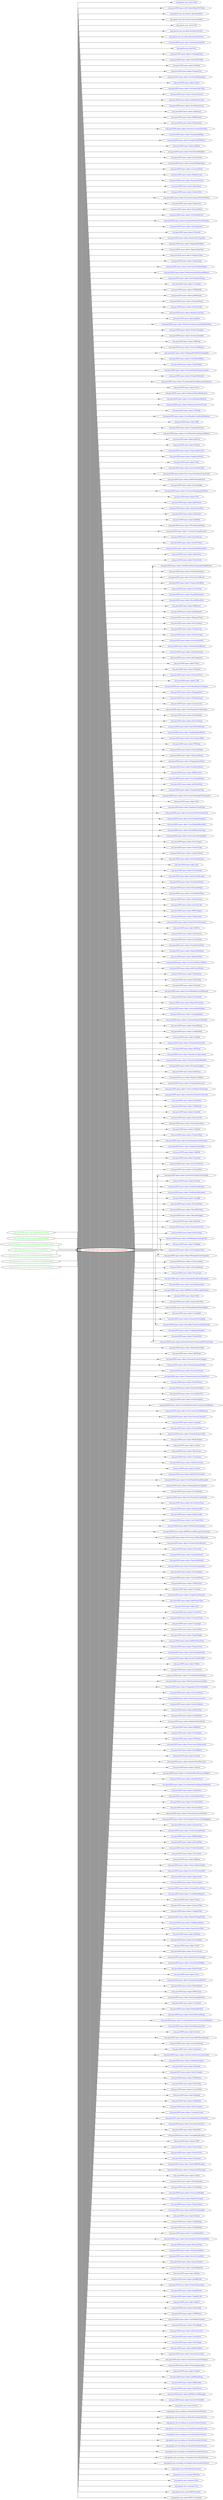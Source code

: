 digraph dependencyGraph {
 concentrate=true;
 ranksep="2.0";
 rankdir="LR"; 
 splines="ortho";
"com.pace2020.epace.sdk.UpdateObjectHttpBindingStub" [fontcolor="red"];
"org.apache.axis.client.Stub" [ fontcolor="blue" ];
"com.pace2020.epace.sdk.UpdateObjectHttpBindingStub"->"org.apache.axis.client.Stub";
"com.pace2020.epace.sdk.UpdateObjectPortType" [ fontcolor="blue" ];
"com.pace2020.epace.sdk.UpdateObjectHttpBindingStub"->"com.pace2020.epace.sdk.UpdateObjectPortType";
"org.apache.axis.description.OperationDesc" [ fontcolor="blue" ];
"com.pace2020.epace.sdk.UpdateObjectHttpBindingStub"->"org.apache.axis.description.OperationDesc";
"org.apache.axis.description.ParameterDesc" [ fontcolor="blue" ];
"com.pace2020.epace.sdk.UpdateObjectHttpBindingStub"->"org.apache.axis.description.ParameterDesc";
"org.apache.axis.client.Call" [ fontcolor="blue" ];
"com.pace2020.epace.sdk.UpdateObjectHttpBindingStub"->"org.apache.axis.client.Call";
"org.apache.axis.encoding.SerializerFactory" [ fontcolor="blue" ];
"com.pace2020.epace.sdk.UpdateObjectHttpBindingStub"->"org.apache.axis.encoding.SerializerFactory";
"org.apache.axis.encoding.DeserializerFactory" [ fontcolor="blue" ];
"com.pace2020.epace.sdk.UpdateObjectHttpBindingStub"->"org.apache.axis.encoding.DeserializerFactory";
"com.pace2020.epace.object.QuoteItemTypeUdf" [ fontcolor="blue" ];
"com.pace2020.epace.sdk.UpdateObjectHttpBindingStub"->"com.pace2020.epace.object.QuoteItemTypeUdf";
"org.apache.axis.AxisFault" [ fontcolor="blue" ];
"com.pace2020.epace.sdk.UpdateObjectHttpBindingStub"->"org.apache.axis.AxisFault";
"com.pace2020.epace.object.CampaignType" [ fontcolor="blue" ];
"com.pace2020.epace.sdk.UpdateObjectHttpBindingStub"->"com.pace2020.epace.object.CampaignType";
"com.pace2020.epace.object.PayrollTaxTable" [ fontcolor="blue" ];
"com.pace2020.epace.sdk.UpdateObjectHttpBindingStub"->"com.pace2020.epace.object.PayrollTaxTable";
"com.pace2020.epace.object.Product" [ fontcolor="blue" ];
"com.pace2020.epace.sdk.UpdateObjectHttpBindingStub"->"com.pace2020.epace.object.Product";
"com.pace2020.epace.object.PaymentTrn" [ fontcolor="blue" ];
"com.pace2020.epace.sdk.UpdateObjectHttpBindingStub"->"com.pace2020.epace.object.PaymentTrn";
"com.pace2020.epace.object.InventoryBinQuantity" [ fontcolor="blue" ];
"com.pace2020.epace.sdk.UpdateObjectHttpBindingStub"->"com.pace2020.epace.object.InventoryBinQuantity";
"com.pace2020.epace.object.Quote" [ fontcolor="blue" ];
"com.pace2020.epace.sdk.UpdateObjectHttpBindingStub"->"com.pace2020.epace.object.Quote";
"com.pace2020.epace.object.PurchaseOrderType" [ fontcolor="blue" ];
"com.pace2020.epace.sdk.UpdateObjectHttpBindingStub"->"com.pace2020.epace.object.PurchaseOrderType";
"com.pace2020.epace.object.InvoiceTrnLine" [ fontcolor="blue" ];
"com.pace2020.epace.sdk.UpdateObjectHttpBindingStub"->"com.pace2020.epace.object.InvoiceTrnLine";
"com.pace2020.epace.object.SubProductGroup" [ fontcolor="blue" ];
"com.pace2020.epace.sdk.UpdateObjectHttpBindingStub"->"com.pace2020.epace.object.SubProductGroup";
"com.pace2020.epace.object.QuoteExpression" [ fontcolor="blue" ];
"com.pace2020.epace.sdk.UpdateObjectHttpBindingStub"->"com.pace2020.epace.object.QuoteExpression";
"com.pace2020.epace.object.OptionList" [ fontcolor="blue" ];
"com.pace2020.epace.sdk.UpdateObjectHttpBindingStub"->"com.pace2020.epace.object.OptionList";
"com.pace2020.epace.object.BillPayment" [ fontcolor="blue" ];
"com.pace2020.epace.sdk.UpdateObjectHttpBindingStub"->"com.pace2020.epace.object.BillPayment";
"com.pace2020.epace.object.Workstation" [ fontcolor="blue" ];
"com.pace2020.epace.sdk.UpdateObjectHttpBindingStub"->"com.pace2020.epace.object.Workstation";
"com.pace2020.epace.object.InventoryLocationQuantity" [ fontcolor="blue" ];
"com.pace2020.epace.sdk.UpdateObjectHttpBindingStub"->"com.pace2020.epace.object.InventoryLocationQuantity";
"com.pace2020.epace.object.EmployeeHotkey" [ fontcolor="blue" ];
"com.pace2020.epace.sdk.UpdateObjectHttpBindingStub"->"com.pace2020.epace.object.EmployeeHotkey";
"com.pace2020.epace.object.FreightLinkUPSEntry" [ fontcolor="blue" ];
"com.pace2020.epace.sdk.UpdateObjectHttpBindingStub"->"com.pace2020.epace.object.FreightLinkUPSEntry";
"com.pace2020.epace.object.JobPlan" [ fontcolor="blue" ];
"com.pace2020.epace.sdk.UpdateObjectHttpBindingStub"->"com.pace2020.epace.object.JobPlan";
"com.pace2020.epace.object.PressEventWorkflow" [ fontcolor="blue" ];
"com.pace2020.epace.sdk.UpdateObjectHttpBindingStub"->"com.pace2020.epace.object.PressEventWorkflow";
"com.pace2020.epace.object.ActivityType" [ fontcolor="blue" ];
"com.pace2020.epace.sdk.UpdateObjectHttpBindingStub"->"com.pace2020.epace.object.ActivityType";
"com.pace2020.epace.object.StandardPaperType" [ fontcolor="blue" ];
"com.pace2020.epace.sdk.UpdateObjectHttpBindingStub"->"com.pace2020.epace.object.StandardPaperType";
"com.pace2020.epace.object.CustomerNote" [ fontcolor="blue" ];
"com.pace2020.epace.sdk.UpdateObjectHttpBindingStub"->"com.pace2020.epace.object.CustomerNote";
"com.pace2020.epace.object.BankAccount" [ fontcolor="blue" ];
"com.pace2020.epace.sdk.UpdateObjectHttpBindingStub"->"com.pace2020.epace.object.BankAccount";
"com.pace2020.epace.object.PaymentTrnLine" [ fontcolor="blue" ];
"com.pace2020.epace.sdk.UpdateObjectHttpBindingStub"->"com.pace2020.epace.object.PaymentTrnLine";
"com.pace2020.epace.object.JobContact" [ fontcolor="blue" ];
"com.pace2020.epace.sdk.UpdateObjectHttpBindingStub"->"com.pace2020.epace.object.JobContact";
"com.pace2020.epace.object.QuoteLetter" [ fontcolor="blue" ];
"com.pace2020.epace.sdk.UpdateObjectHttpBindingStub"->"com.pace2020.epace.object.QuoteLetter";
"com.pace2020.epace.object.EstimateCompositeProductEntry" [ fontcolor="blue" ];
"com.pace2020.epace.sdk.UpdateObjectHttpBindingStub"->"com.pace2020.epace.object.EstimateCompositeProductEntry";
"com.pace2020.epace.object.PaperCost" [ fontcolor="blue" ];
"com.pace2020.epace.sdk.UpdateObjectHttpBindingStub"->"com.pace2020.epace.object.PaperCost";
"com.pace2020.epace.object.EstimateItem" [ fontcolor="blue" ];
"com.pace2020.epace.sdk.UpdateObjectHttpBindingStub"->"com.pace2020.epace.object.EstimateItem";
"com.pace2020.epace.object.GLScheduleLine" [ fontcolor="blue" ];
"com.pace2020.epace.sdk.UpdateObjectHttpBindingStub"->"com.pace2020.epace.object.GLScheduleLine";
"com.pace2020.epace.object.EstimateProductPriceSummary" [ fontcolor="blue" ];
"com.pace2020.epace.sdk.UpdateObjectHttpBindingStub"->"com.pace2020.epace.object.EstimateProductPriceSummary";
"com.pace2020.epace.object.DunningLetter" [ fontcolor="blue" ];
"com.pace2020.epace.sdk.UpdateObjectHttpBindingStub"->"com.pace2020.epace.object.DunningLetter";
"com.pace2020.epace.object.Estimate" [ fontcolor="blue" ];
"com.pace2020.epace.sdk.UpdateObjectHttpBindingStub"->"com.pace2020.epace.object.Estimate";
"com.pace2020.epace.object.QuoteLetterTypeText" [ fontcolor="blue" ];
"com.pace2020.epace.sdk.UpdateObjectHttpBindingStub"->"com.pace2020.epace.object.QuoteLetterTypeText";
"com.pace2020.epace.object.ShippingWorkflow" [ fontcolor="blue" ];
"com.pace2020.epace.sdk.UpdateObjectHttpBindingStub"->"com.pace2020.epace.object.ShippingWorkflow";
"com.pace2020.epace.object.OpportunityType" [ fontcolor="blue" ];
"com.pace2020.epace.sdk.UpdateObjectHttpBindingStub"->"com.pace2020.epace.object.OpportunityType";
"com.pace2020.epace.object.EmployeeTime" [ fontcolor="blue" ];
"com.pace2020.epace.sdk.UpdateObjectHttpBindingStub"->"com.pace2020.epace.object.EmployeeTime";
"com.pace2020.epace.object.VendorType" [ fontcolor="blue" ];
"com.pace2020.epace.sdk.UpdateObjectHttpBindingStub"->"com.pace2020.epace.object.VendorType";
"com.pace2020.epace.object.PaceConnectFailedOutput" [ fontcolor="blue" ];
"com.pace2020.epace.sdk.UpdateObjectHttpBindingStub"->"com.pace2020.epace.object.PaceConnectFailedOutput";
"com.pace2020.epace.object.WorkstationNonPlannedReason" [ fontcolor="blue" ];
"com.pace2020.epace.sdk.UpdateObjectHttpBindingStub"->"com.pace2020.epace.object.WorkstationNonPlannedReason";
"com.pace2020.epace.object.ItemTemplateSetup" [ fontcolor="blue" ];
"com.pace2020.epace.sdk.UpdateObjectHttpBindingStub"->"com.pace2020.epace.object.ItemTemplateSetup";
"com.pace2020.epace.object.Customer" [ fontcolor="blue" ];
"com.pace2020.epace.sdk.UpdateObjectHttpBindingStub"->"com.pace2020.epace.object.Customer";
"com.pace2020.epace.object.I18NBundle" [ fontcolor="blue" ];
"com.pace2020.epace.sdk.UpdateObjectHttpBindingStub"->"com.pace2020.epace.object.I18NBundle";
"com.pace2020.epace.object.JobMaterial" [ fontcolor="blue" ];
"com.pace2020.epace.sdk.UpdateObjectHttpBindingStub"->"com.pace2020.epace.object.JobMaterial";
"com.pace2020.epace.object.EstimateSetup" [ fontcolor="blue" ];
"com.pace2020.epace.sdk.UpdateObjectHttpBindingStub"->"com.pace2020.epace.object.EstimateSetup";
"com.pace2020.epace.object.ProductOrder" [ fontcolor="blue" ];
"com.pace2020.epace.sdk.UpdateObjectHttpBindingStub"->"com.pace2020.epace.object.ProductOrder";
"com.pace2020.epace.object.BankAccountLine" [ fontcolor="blue" ];
"com.pace2020.epace.sdk.UpdateObjectHttpBindingStub"->"com.pace2020.epace.object.BankAccountLine";
"com.pace2020.epace.object.JobPart" [ fontcolor="blue" ];
"com.pace2020.epace.sdk.UpdateObjectHttpBindingStub"->"com.pace2020.epace.object.JobPart";
"com.pace2020.epace.object.ManufacturingLocationShipDateTime" [ fontcolor="blue" ];
"com.pace2020.epace.sdk.UpdateObjectHttpBindingStub"->"com.pace2020.epace.object.ManufacturingLocationShipDateTime";
"com.pace2020.epace.object.ProductTemplate" [ fontcolor="blue" ];
"com.pace2020.epace.sdk.UpdateObjectHttpBindingStub"->"com.pace2020.epace.object.ProductTemplate";
"com.pace2020.epace.object.InventoryItemKit" [ fontcolor="blue" ];
"com.pace2020.epace.sdk.UpdateObjectHttpBindingStub"->"com.pace2020.epace.object.InventoryItemKit";
"com.pace2020.epace.object.ARSetup" [ fontcolor="blue" ];
"com.pace2020.epace.sdk.UpdateObjectHttpBindingStub"->"com.pace2020.epace.object.ARSetup";
"com.pace2020.epace.object.GLAccountBalance" [ fontcolor="blue" ];
"com.pace2020.epace.sdk.UpdateObjectHttpBindingStub"->"com.pace2020.epace.object.GLAccountBalance";
"com.pace2020.epace.object.ShippingWorkflowFinishingOp" [ fontcolor="blue" ];
"com.pace2020.epace.sdk.UpdateObjectHttpBindingStub"->"com.pace2020.epace.object.ShippingWorkflowFinishingOp";
"com.pace2020.epace.object.UserDefinedMenu" [ fontcolor="blue" ];
"com.pace2020.epace.sdk.UpdateObjectHttpBindingStub"->"com.pace2020.epace.object.UserDefinedMenu";
"com.pace2020.epace.object.VendorPaper" [ fontcolor="blue" ];
"com.pace2020.epace.sdk.UpdateObjectHttpBindingStub"->"com.pace2020.epace.object.VendorPaper";
"com.pace2020.epace.object.ScheduledTaskOutputLocation" [ fontcolor="blue" ];
"com.pace2020.epace.sdk.UpdateObjectHttpBindingStub"->"com.pace2020.epace.object.ScheduledTaskOutputLocation";
"com.pace2020.epace.object.EstimateMaterial" [ fontcolor="blue" ];
"com.pace2020.epace.sdk.UpdateObjectHttpBindingStub"->"com.pace2020.epace.object.EstimateMaterial";
"com.pace2020.epace.object.EventHandlerEmailReportAttachment" [ fontcolor="blue" ];
"com.pace2020.epace.sdk.UpdateObjectHttpBindingStub"->"com.pace2020.epace.object.EventHandlerEmailReportAttachment";
"com.pace2020.epace.object.Press" [ fontcolor="blue" ];
"com.pace2020.epace.sdk.UpdateObjectHttpBindingStub"->"com.pace2020.epace.object.Press";
"com.pace2020.epace.object.EmployeePayrollDeduction" [ fontcolor="blue" ];
"com.pace2020.epace.sdk.UpdateObjectHttpBindingStub"->"com.pace2020.epace.object.EmployeePayrollDeduction";
"com.pace2020.epace.object.PressTypeSpeedMethod" [ fontcolor="blue" ];
"com.pace2020.epace.sdk.UpdateObjectHttpBindingStub"->"com.pace2020.epace.object.PressTypeSpeedMethod";
"com.pace2020.epace.object.WorkstationActivityCode" [ fontcolor="blue" ];
"com.pace2020.epace.sdk.UpdateObjectHttpBindingStub"->"com.pace2020.epace.object.WorkstationActivityCode";
"com.pace2020.epace.object.GLSetup" [ fontcolor="blue" ];
"com.pace2020.epace.sdk.UpdateObjectHttpBindingStub"->"com.pace2020.epace.object.GLSetup";
"com.pace2020.epace.object.EventHandlerConditionDefinition" [ fontcolor="blue" ];
"com.pace2020.epace.sdk.UpdateObjectHttpBindingStub"->"com.pace2020.epace.object.EventHandlerConditionDefinition";
"com.pace2020.epace.object.Bill" [ fontcolor="blue" ];
"com.pace2020.epace.sdk.UpdateObjectHttpBindingStub"->"com.pace2020.epace.object.Bill";
"com.pace2020.epace.object.ChangeOrderLine" [ fontcolor="blue" ];
"com.pace2020.epace.sdk.UpdateObjectHttpBindingStub"->"com.pace2020.epace.object.ChangeOrderLine";
"com.pace2020.epace.object.UserDefinedFormRequiredObject" [ fontcolor="blue" ];
"com.pace2020.epace.sdk.UpdateObjectHttpBindingStub"->"com.pace2020.epace.object.UserDefinedFormRequiredObject";
"com.pace2020.epace.object.JobOver" [ fontcolor="blue" ];
"com.pace2020.epace.sdk.UpdateObjectHttpBindingStub"->"com.pace2020.epace.object.JobOver";
"com.pace2020.epace.object.Printer" [ fontcolor="blue" ];
"com.pace2020.epace.sdk.UpdateObjectHttpBindingStub"->"com.pace2020.epace.object.Printer";
"com.pace2020.epace.object.GLJournalEntryTrn" [ fontcolor="blue" ];
"com.pace2020.epace.sdk.UpdateObjectHttpBindingStub"->"com.pace2020.epace.object.GLJournalEntryTrn";
"com.pace2020.epace.object.EmployeeStatus" [ fontcolor="blue" ];
"com.pace2020.epace.sdk.UpdateObjectHttpBindingStub"->"com.pace2020.epace.object.EmployeeStatus";
"com.pace2020.epace.object.Plate" [ fontcolor="blue" ];
"com.pace2020.epace.sdk.UpdateObjectHttpBindingStub"->"com.pace2020.epace.object.Plate";
"com.pace2020.epace.object.InventoryItemType" [ fontcolor="blue" ];
"com.pace2020.epace.sdk.UpdateObjectHttpBindingStub"->"com.pace2020.epace.object.InventoryItemType";
"com.pace2020.epace.object.PaceConnectDatabaseConnection" [ fontcolor="blue" ];
"com.pace2020.epace.sdk.UpdateObjectHttpBindingStub"->"com.pace2020.epace.object.PaceConnectDatabaseConnection";
"com.pace2020.epace.object.JobPartOutsidePurch" [ fontcolor="blue" ];
"com.pace2020.epace.sdk.UpdateObjectHttpBindingStub"->"com.pace2020.epace.object.JobPartOutsidePurch";
"com.pace2020.epace.object.InventoryBin" [ fontcolor="blue" ];
"com.pace2020.epace.sdk.UpdateObjectHttpBindingStub"->"com.pace2020.epace.object.InventoryBin";
"com.pace2020.epace.object.CustomerShoppingCartExtra" [ fontcolor="blue" ];
"com.pace2020.epace.sdk.UpdateObjectHttpBindingStub"->"com.pace2020.epace.object.CustomerShoppingCartExtra";
"com.pace2020.epace.object.Font" [ fontcolor="blue" ];
"com.pace2020.epace.sdk.UpdateObjectHttpBindingStub"->"com.pace2020.epace.object.Font";
"com.pace2020.epace.object.JobProduct" [ fontcolor="blue" ];
"com.pace2020.epace.sdk.UpdateObjectHttpBindingStub"->"com.pace2020.epace.object.JobProduct";
"com.pace2020.epace.object.QuoteLetterNote" [ fontcolor="blue" ];
"com.pace2020.epace.sdk.UpdateObjectHttpBindingStub"->"com.pace2020.epace.object.QuoteLetterNote";
"com.pace2020.epace.object.JobProject" [ fontcolor="blue" ];
"com.pace2020.epace.sdk.UpdateObjectHttpBindingStub"->"com.pace2020.epace.object.JobProject";
"com.pace2020.epace.object.JobNote" [ fontcolor="blue" ];
"com.pace2020.epace.sdk.UpdateObjectHttpBindingStub"->"com.pace2020.epace.object.JobNote";
"com.pace2020.epace.object.EPaceStationSetup" [ fontcolor="blue" ];
"com.pace2020.epace.sdk.UpdateObjectHttpBindingStub"->"com.pace2020.epace.object.EPaceStationSetup";
"com.pace2020.epace.object.CustomerGroupDiscount" [ fontcolor="blue" ];
"com.pace2020.epace.sdk.UpdateObjectHttpBindingStub"->"com.pace2020.epace.object.CustomerGroupDiscount";
"com.pace2020.epace.object.JoinedGroup" [ fontcolor="blue" ];
"com.pace2020.epace.sdk.UpdateObjectHttpBindingStub"->"com.pace2020.epace.object.JoinedGroup";
"com.pace2020.epace.object.QuoteProduct" [ fontcolor="blue" ];
"com.pace2020.epace.sdk.UpdateObjectHttpBindingStub"->"com.pace2020.epace.object.QuoteProduct";
"com.pace2020.epace.object.ScheduledTaskParameter" [ fontcolor="blue" ];
"com.pace2020.epace.sdk.UpdateObjectHttpBindingStub"->"com.pace2020.epace.object.ScheduledTaskParameter";
"com.pace2020.epace.object.JobArchive" [ fontcolor="blue" ];
"com.pace2020.epace.sdk.UpdateObjectHttpBindingStub"->"com.pace2020.epace.object.JobArchive";
"com.pace2020.epace.object.PressEvent" [ fontcolor="blue" ];
"com.pace2020.epace.sdk.UpdateObjectHttpBindingStub"->"com.pace2020.epace.object.PressEvent";
"com.pace2020.epace.object.DisAllowedAutoChangeableToJobStatus" [ fontcolor="blue" ];
"com.pace2020.epace.sdk.UpdateObjectHttpBindingStub"->"com.pace2020.epace.object.DisAllowedAutoChangeableToJobStatus";
"com.pace2020.epace.object.EstimateQuantity" [ fontcolor="blue" ];
"com.pace2020.epace.sdk.UpdateObjectHttpBindingStub"->"com.pace2020.epace.object.EstimateQuantity";
"com.pace2020.epace.object.PaceConnectResult" [ fontcolor="blue" ];
"com.pace2020.epace.sdk.UpdateObjectHttpBindingStub"->"com.pace2020.epace.object.PaceConnectResult";
"com.pace2020.epace.object.PrepressWorkflow" [ fontcolor="blue" ];
"com.pace2020.epace.sdk.UpdateObjectHttpBindingStub"->"com.pace2020.epace.object.PrepressWorkflow";
"com.pace2020.epace.object.InvoiceLine" [ fontcolor="blue" ];
"com.pace2020.epace.sdk.UpdateObjectHttpBindingStub"->"com.pace2020.epace.object.InvoiceLine";
"com.pace2020.epace.object.PayrollCheckLine" [ fontcolor="blue" ];
"com.pace2020.epace.sdk.UpdateObjectHttpBindingStub"->"com.pace2020.epace.object.PayrollCheckLine";
"com.pace2020.epace.object.RecentMenuItem" [ fontcolor="blue" ];
"com.pace2020.epace.sdk.UpdateObjectHttpBindingStub"->"com.pace2020.epace.object.RecentMenuItem";
"com.pace2020.epace.object.BillStatus" [ fontcolor="blue" ];
"com.pace2020.epace.sdk.UpdateObjectHttpBindingStub"->"com.pace2020.epace.object.BillStatus";
"com.pace2020.epace.object.JobShipment" [ fontcolor="blue" ];
"com.pace2020.epace.sdk.UpdateObjectHttpBindingStub"->"com.pace2020.epace.object.JobShipment";
"com.pace2020.epace.object.ShipmentType" [ fontcolor="blue" ];
"com.pace2020.epace.sdk.UpdateObjectHttpBindingStub"->"com.pace2020.epace.object.ShipmentType";
"com.pace2020.epace.object.DeviceStatus" [ fontcolor="blue" ];
"com.pace2020.epace.sdk.UpdateObjectHttpBindingStub"->"com.pace2020.epace.object.DeviceStatus";
"com.pace2020.epace.object.PrepActivity" [ fontcolor="blue" ];
"com.pace2020.epace.sdk.UpdateObjectHttpBindingStub"->"com.pace2020.epace.object.PrepActivity";
"com.pace2020.epace.object.ProductGroup" [ fontcolor="blue" ];
"com.pace2020.epace.sdk.UpdateObjectHttpBindingStub"->"com.pace2020.epace.object.ProductGroup";
"com.pace2020.epace.object.InvoiceSalesDist" [ fontcolor="blue" ];
"com.pace2020.epace.sdk.UpdateObjectHttpBindingStub"->"com.pace2020.epace.object.InvoiceSalesDist";
"com.pace2020.epace.object.ScheduledTaskResult" [ fontcolor="blue" ];
"com.pace2020.epace.sdk.UpdateObjectHttpBindingStub"->"com.pace2020.epace.object.ScheduledTaskResult";
"com.pace2020.epace.object.QuoteItemType" [ fontcolor="blue" ];
"com.pace2020.epace.sdk.UpdateObjectHttpBindingStub"->"com.pace2020.epace.object.QuoteItemType";
"com.pace2020.epace.object.JobComponent" [ fontcolor="blue" ];
"com.pace2020.epace.sdk.UpdateObjectHttpBindingStub"->"com.pace2020.epace.object.JobComponent";
"com.pace2020.epace.object.State" [ fontcolor="blue" ];
"com.pace2020.epace.sdk.UpdateObjectHttpBindingStub"->"com.pace2020.epace.object.State";
"com.pace2020.epace.object.ShipZone" [ fontcolor="blue" ];
"com.pace2020.epace.sdk.UpdateObjectHttpBindingStub"->"com.pace2020.epace.object.ShipZone";
"com.pace2020.epace.object.EstimatePress" [ fontcolor="blue" ];
"com.pace2020.epace.sdk.UpdateObjectHttpBindingStub"->"com.pace2020.epace.object.EstimatePress";
"com.pace2020.epace.object.CSR" [ fontcolor="blue" ];
"com.pace2020.epace.sdk.UpdateObjectHttpBindingStub"->"com.pace2020.epace.object.CSR";
"com.pace2020.epace.object.UserDefinedInquiryCategory" [ fontcolor="blue" ];
"com.pace2020.epace.sdk.UpdateObjectHttpBindingStub"->"com.pace2020.epace.object.UserDefinedInquiryCategory";
"com.pace2020.epace.object.ShoppingCart" [ fontcolor="blue" ];
"com.pace2020.epace.sdk.UpdateObjectHttpBindingStub"->"com.pace2020.epace.object.ShoppingCart";
"com.pace2020.epace.object.GLDepartment" [ fontcolor="blue" ];
"com.pace2020.epace.sdk.UpdateObjectHttpBindingStub"->"com.pace2020.epace.object.GLDepartment";
"com.pace2020.epace.object.InventoryTrn" [ fontcolor="blue" ];
"com.pace2020.epace.sdk.UpdateObjectHttpBindingStub"->"com.pace2020.epace.object.InventoryTrn";
"com.pace2020.epace.object.ItemTemplateProductType" [ fontcolor="blue" ];
"com.pace2020.epace.sdk.UpdateObjectHttpBindingStub"->"com.pace2020.epace.object.ItemTemplateProductType";
"com.pace2020.epace.object.ProductItem" [ fontcolor="blue" ];
"com.pace2020.epace.sdk.UpdateObjectHttpBindingStub"->"com.pace2020.epace.object.ProductItem";
"com.pace2020.epace.object.JobCostSetup" [ fontcolor="blue" ];
"com.pace2020.epace.sdk.UpdateObjectHttpBindingStub"->"com.pace2020.epace.object.JobCostSetup";
"com.pace2020.epace.object.PayrollTaxTableLine" [ fontcolor="blue" ];
"com.pace2020.epace.sdk.UpdateObjectHttpBindingStub"->"com.pace2020.epace.object.PayrollTaxTableLine";
"com.pace2020.epace.object.ShipRateSheetEntry" [ fontcolor="blue" ];
"com.pace2020.epace.sdk.UpdateObjectHttpBindingStub"->"com.pace2020.epace.object.ShipRateSheetEntry";
"com.pace2020.epace.object.PaceConnectMap" [ fontcolor="blue" ];
"com.pace2020.epace.sdk.UpdateObjectHttpBindingStub"->"com.pace2020.epace.object.PaceConnectMap";
"com.pace2020.epace.object.POSetup" [ fontcolor="blue" ];
"com.pace2020.epace.sdk.UpdateObjectHttpBindingStub"->"com.pace2020.epace.object.POSetup";
"com.pace2020.epace.object.FinGoodsOrder" [ fontcolor="blue" ];
"com.pace2020.epace.sdk.UpdateObjectHttpBindingStub"->"com.pace2020.epace.object.FinGoodsOrder";
"com.pace2020.epace.object.GLJournalEntry" [ fontcolor="blue" ];
"com.pace2020.epace.sdk.UpdateObjectHttpBindingStub"->"com.pace2020.epace.object.GLJournalEntry";
"com.pace2020.epace.object.ShoppingCartExtra" [ fontcolor="blue" ];
"com.pace2020.epace.sdk.UpdateObjectHttpBindingStub"->"com.pace2020.epace.object.ShoppingCartExtra";
"com.pace2020.epace.object.EstimateOption" [ fontcolor="blue" ];
"com.pace2020.epace.sdk.UpdateObjectHttpBindingStub"->"com.pace2020.epace.object.EstimateOption";
"com.pace2020.epace.object.BillBatchTrn" [ fontcolor="blue" ];
"com.pace2020.epace.sdk.UpdateObjectHttpBindingStub"->"com.pace2020.epace.object.BillBatchTrn";
"com.pace2020.epace.object.PressTypeInkType" [ fontcolor="blue" ];
"com.pace2020.epace.sdk.UpdateObjectHttpBindingStub"->"com.pace2020.epace.object.PressTypeInkType";
"com.pace2020.epace.object.JobPlanSetup" [ fontcolor="blue" ];
"com.pace2020.epace.sdk.UpdateObjectHttpBindingStub"->"com.pace2020.epace.object.JobPlanSetup";
"com.pace2020.epace.object.ChangeOrderType" [ fontcolor="blue" ];
"com.pace2020.epace.sdk.UpdateObjectHttpBindingStub"->"com.pace2020.epace.object.ChangeOrderType";
"com.pace2020.epace.object.PaceConnectPendingFileParameter" [ fontcolor="blue" ];
"com.pace2020.epace.sdk.UpdateObjectHttpBindingStub"->"com.pace2020.epace.object.PaceConnectPendingFileParameter";
"com.pace2020.epace.object.Size" [ fontcolor="blue" ];
"com.pace2020.epace.sdk.UpdateObjectHttpBindingStub"->"com.pace2020.epace.object.Size";
"com.pace2020.epace.object.EmployeeCountType" [ fontcolor="blue" ];
"com.pace2020.epace.sdk.UpdateObjectHttpBindingStub"->"com.pace2020.epace.object.EmployeeCountType";
"com.pace2020.epace.object.InventoryItemPurchaseUom" [ fontcolor="blue" ];
"com.pace2020.epace.sdk.UpdateObjectHttpBindingStub"->"com.pace2020.epace.object.InventoryItemPurchaseUom";
"com.pace2020.epace.object.ItemTemplateQuantity" [ fontcolor="blue" ];
"com.pace2020.epace.sdk.UpdateObjectHttpBindingStub"->"com.pace2020.epace.object.ItemTemplateQuantity";
"com.pace2020.epace.object.UserDefinedMenuItem" [ fontcolor="blue" ];
"com.pace2020.epace.sdk.UpdateObjectHttpBindingStub"->"com.pace2020.epace.object.UserDefinedMenuItem";
"com.pace2020.epace.object.PayrollDeductionType" [ fontcolor="blue" ];
"com.pace2020.epace.sdk.UpdateObjectHttpBindingStub"->"com.pace2020.epace.object.PayrollDeductionType";
"com.pace2020.epace.object.PaceConnectPendingFile" [ fontcolor="blue" ];
"com.pace2020.epace.sdk.UpdateObjectHttpBindingStub"->"com.pace2020.epace.object.PaceConnectPendingFile";
"com.pace2020.epace.object.PaceConnect" [ fontcolor="blue" ];
"com.pace2020.epace.sdk.UpdateObjectHttpBindingStub"->"com.pace2020.epace.object.PaceConnect";
"com.pace2020.epace.object.ProductType" [ fontcolor="blue" ];
"com.pace2020.epace.sdk.UpdateObjectHttpBindingStub"->"com.pace2020.epace.object.ProductType";
"com.pace2020.epace.object.EmployeeNote" [ fontcolor="blue" ];
"com.pace2020.epace.sdk.UpdateObjectHttpBindingStub"->"com.pace2020.epace.object.EmployeeNote";
"com.pace2020.epace.object.ItemTemplateLine" [ fontcolor="blue" ];
"com.pace2020.epace.sdk.UpdateObjectHttpBindingStub"->"com.pace2020.epace.object.ItemTemplateLine";
"com.pace2020.epace.object.Job" [ fontcolor="blue" ];
"com.pace2020.epace.sdk.UpdateObjectHttpBindingStub"->"com.pace2020.epace.object.Job";
"com.pace2020.epace.object.EstimateInk" [ fontcolor="blue" ];
"com.pace2020.epace.sdk.UpdateObjectHttpBindingStub"->"com.pace2020.epace.object.EstimateInk";
"com.pace2020.epace.object.QuoteCalcMessage" [ fontcolor="blue" ];
"com.pace2020.epace.sdk.UpdateObjectHttpBindingStub"->"com.pace2020.epace.object.QuoteCalcMessage";
"com.pace2020.epace.object.PaceQuoteSetup" [ fontcolor="blue" ];
"com.pace2020.epace.sdk.UpdateObjectHttpBindingStub"->"com.pace2020.epace.object.PaceQuoteSetup";
"com.pace2020.epace.object.EstimatePaper" [ fontcolor="blue" ];
"com.pace2020.epace.sdk.UpdateObjectHttpBindingStub"->"com.pace2020.epace.object.EstimatePaper";
"com.pace2020.epace.object.UserDefinedForm" [ fontcolor="blue" ];
"com.pace2020.epace.sdk.UpdateObjectHttpBindingStub"->"com.pace2020.epace.object.UserDefinedForm";
"com.pace2020.epace.object.SystemGroup" [ fontcolor="blue" ];
"com.pace2020.epace.sdk.UpdateObjectHttpBindingStub"->"com.pace2020.epace.object.SystemGroup";
"com.pace2020.epace.object.ActivityCode" [ fontcolor="blue" ];
"com.pace2020.epace.sdk.UpdateObjectHttpBindingStub"->"com.pace2020.epace.object.ActivityCode";
"com.pace2020.epace.object.WIPCategory" [ fontcolor="blue" ];
"com.pace2020.epace.sdk.UpdateObjectHttpBindingStub"->"com.pace2020.epace.object.WIPCategory";
"com.pace2020.epace.object.Department" [ fontcolor="blue" ];
"com.pace2020.epace.sdk.UpdateObjectHttpBindingStub"->"com.pace2020.epace.object.Department";
"com.pace2020.epace.object.EstimatePriceSummary" [ fontcolor="blue" ];
"com.pace2020.epace.sdk.UpdateObjectHttpBindingStub"->"com.pace2020.epace.object.EstimatePriceSummary";
"com.pace2020.epace.object.BillTrn" [ fontcolor="blue" ];
"com.pace2020.epace.sdk.UpdateObjectHttpBindingStub"->"com.pace2020.epace.object.BillTrn";
"com.pace2020.epace.object.AutoInvoice" [ fontcolor="blue" ];
"com.pace2020.epace.sdk.UpdateObjectHttpBindingStub"->"com.pace2020.epace.object.AutoInvoice";
"com.pace2020.epace.object.InvoiceType" [ fontcolor="blue" ];
"com.pace2020.epace.sdk.UpdateObjectHttpBindingStub"->"com.pace2020.epace.object.InvoiceType";
"com.pace2020.epace.object.PayrollCheckType" [ fontcolor="blue" ];
"com.pace2020.epace.sdk.UpdateObjectHttpBindingStub"->"com.pace2020.epace.object.PayrollCheckType";
"com.pace2020.epace.object.InquiryDefinition" [ fontcolor="blue" ];
"com.pace2020.epace.sdk.UpdateObjectHttpBindingStub"->"com.pace2020.epace.object.InquiryDefinition";
"com.pace2020.epace.object.ReportPrinter" [ fontcolor="blue" ];
"com.pace2020.epace.sdk.UpdateObjectHttpBindingStub"->"com.pace2020.epace.object.ReportPrinter";
"com.pace2020.epace.object.PressEventRunCostBasis" [ fontcolor="blue" ];
"com.pace2020.epace.sdk.UpdateObjectHttpBindingStub"->"com.pace2020.epace.object.PressEventRunCostBasis";
"com.pace2020.epace.object.JobControlSetup" [ fontcolor="blue" ];
"com.pace2020.epace.sdk.UpdateObjectHttpBindingStub"->"com.pace2020.epace.object.JobControlSetup";
"com.pace2020.epace.object.Notification" [ fontcolor="blue" ];
"com.pace2020.epace.sdk.UpdateObjectHttpBindingStub"->"com.pace2020.epace.object.Notification";
"com.pace2020.epace.object.PaperType" [ fontcolor="blue" ];
"com.pace2020.epace.sdk.UpdateObjectHttpBindingStub"->"com.pace2020.epace.object.PaperType";
"com.pace2020.epace.object.PriceList" [ fontcolor="blue" ];
"com.pace2020.epace.sdk.UpdateObjectHttpBindingStub"->"com.pace2020.epace.object.PriceList";
"com.pace2020.epace.object.EventHandlerEventDefinition" [ fontcolor="blue" ];
"com.pace2020.epace.sdk.UpdateObjectHttpBindingStub"->"com.pace2020.epace.object.EventHandlerEventDefinition";
"com.pace2020.epace.object.PriceDetail" [ fontcolor="blue" ];
"com.pace2020.epace.sdk.UpdateObjectHttpBindingStub"->"com.pace2020.epace.object.PriceDetail";
"com.pace2020.epace.object.ReportParameter" [ fontcolor="blue" ];
"com.pace2020.epace.sdk.UpdateObjectHttpBindingStub"->"com.pace2020.epace.object.ReportParameter";
"com.pace2020.epace.object.ActivityRateMarkup" [ fontcolor="blue" ];
"com.pace2020.epace.sdk.UpdateObjectHttpBindingStub"->"com.pace2020.epace.object.ActivityRateMarkup";
"com.pace2020.epace.object.CampaignNote" [ fontcolor="blue" ];
"com.pace2020.epace.sdk.UpdateObjectHttpBindingStub"->"com.pace2020.epace.object.CampaignNote";
"com.pace2020.epace.object.CustomerPaymentMethod" [ fontcolor="blue" ];
"com.pace2020.epace.sdk.UpdateObjectHttpBindingStub"->"com.pace2020.epace.object.CustomerPaymentMethod";
"com.pace2020.epace.object.PayrollSetup" [ fontcolor="blue" ];
"com.pace2020.epace.sdk.UpdateObjectHttpBindingStub"->"com.pace2020.epace.object.PayrollSetup";
"com.pace2020.epace.object.LookAndFeel" [ fontcolor="blue" ];
"com.pace2020.epace.sdk.UpdateObjectHttpBindingStub"->"com.pace2020.epace.object.LookAndFeel";
"com.pace2020.epace.object.GLSplit" [ fontcolor="blue" ];
"com.pace2020.epace.sdk.UpdateObjectHttpBindingStub"->"com.pace2020.epace.object.GLSplit";
"com.pace2020.epace.object.EstimateQuoteLetter" [ fontcolor="blue" ];
"com.pace2020.epace.sdk.UpdateObjectHttpBindingStub"->"com.pace2020.epace.object.EstimateQuoteLetter";
"com.pace2020.epace.object.APSetup" [ fontcolor="blue" ];
"com.pace2020.epace.sdk.UpdateObjectHttpBindingStub"->"com.pace2020.epace.object.APSetup";
"com.pace2020.epace.object.ManufacturingLocation" [ fontcolor="blue" ];
"com.pace2020.epace.sdk.UpdateObjectHttpBindingStub"->"com.pace2020.epace.object.ManufacturingLocation";
"com.pace2020.epace.object.PressEventWorkflowItem" [ fontcolor="blue" ];
"com.pace2020.epace.sdk.UpdateObjectHttpBindingStub"->"com.pace2020.epace.object.PressEventWorkflowItem";
"com.pace2020.epace.object.RoutingTemplate" [ fontcolor="blue" ];
"com.pace2020.epace.sdk.UpdateObjectHttpBindingStub"->"com.pace2020.epace.object.RoutingTemplate";
"com.pace2020.epace.object.JobStatus" [ fontcolor="blue" ];
"com.pace2020.epace.sdk.UpdateObjectHttpBindingStub"->"com.pace2020.epace.object.JobStatus";
"com.pace2020.epace.object.ReportCondition" [ fontcolor="blue" ];
"com.pace2020.epace.sdk.UpdateObjectHttpBindingStub"->"com.pace2020.epace.object.ReportCondition";
"com.pace2020.epace.object.EstimateExpression" [ fontcolor="blue" ];
"com.pace2020.epace.sdk.UpdateObjectHttpBindingStub"->"com.pace2020.epace.object.EstimateExpression";
"com.pace2020.epace.object.GLAccountBalanceSummary" [ fontcolor="blue" ];
"com.pace2020.epace.sdk.UpdateObjectHttpBindingStub"->"com.pace2020.epace.object.GLAccountBalanceSummary";
"com.pace2020.epace.object.QuoteItemTypeActivityCode" [ fontcolor="blue" ];
"com.pace2020.epace.sdk.UpdateObjectHttpBindingStub"->"com.pace2020.epace.object.QuoteItemTypeActivityCode";
"com.pace2020.epace.object.QuoteNote" [ fontcolor="blue" ];
"com.pace2020.epace.sdk.UpdateObjectHttpBindingStub"->"com.pace2020.epace.object.QuoteNote";
"com.pace2020.epace.object.CRMSetup" [ fontcolor="blue" ];
"com.pace2020.epace.sdk.UpdateObjectHttpBindingStub"->"com.pace2020.epace.object.CRMSetup";
"com.pace2020.epace.object.Quantity" [ fontcolor="blue" ];
"com.pace2020.epace.sdk.UpdateObjectHttpBindingStub"->"com.pace2020.epace.object.Quantity";
"com.pace2020.epace.object.PaymentLine" [ fontcolor="blue" ];
"com.pace2020.epace.sdk.UpdateObjectHttpBindingStub"->"com.pace2020.epace.object.PaymentLine";
"com.pace2020.epace.object.NetworkLocation" [ fontcolor="blue" ];
"com.pace2020.epace.sdk.UpdateObjectHttpBindingStub"->"com.pace2020.epace.object.NetworkLocation";
"com.pace2020.epace.object.GLBatch" [ fontcolor="blue" ];
"com.pace2020.epace.sdk.UpdateObjectHttpBindingStub"->"com.pace2020.epace.object.GLBatch";
"com.pace2020.epace.object.PrepressSize" [ fontcolor="blue" ];
"com.pace2020.epace.sdk.UpdateObjectHttpBindingStub"->"com.pace2020.epace.object.PrepressSize";
"com.pace2020.epace.object.ItemTemplateLineAttribute" [ fontcolor="blue" ];
"com.pace2020.epace.sdk.UpdateObjectHttpBindingStub"->"com.pace2020.epace.object.ItemTemplateLineAttribute";
"com.pace2020.epace.object.EmployeeTimeType" [ fontcolor="blue" ];
"com.pace2020.epace.sdk.UpdateObjectHttpBindingStub"->"com.pace2020.epace.object.EmployeeTimeType";
"com.pace2020.epace.object.ShipVia" [ fontcolor="blue" ];
"com.pace2020.epace.sdk.UpdateObjectHttpBindingStub"->"com.pace2020.epace.object.ShipVia";
"com.pace2020.epace.object.Payment" [ fontcolor="blue" ];
"com.pace2020.epace.sdk.UpdateObjectHttpBindingStub"->"com.pace2020.epace.object.Payment";
"com.pace2020.epace.object.InvoiceTrnExtra" [ fontcolor="blue" ];
"com.pace2020.epace.sdk.UpdateObjectHttpBindingStub"->"com.pace2020.epace.object.InvoiceTrnExtra";
"com.pace2020.epace.object.EstimatePart" [ fontcolor="blue" ];
"com.pace2020.epace.sdk.UpdateObjectHttpBindingStub"->"com.pace2020.epace.object.EstimatePart";
"com.pace2020.epace.object.QuoteItemTypeInventoryItem" [ fontcolor="blue" ];
"com.pace2020.epace.sdk.UpdateObjectHttpBindingStub"->"com.pace2020.epace.object.QuoteItemTypeInventoryItem";
"com.pace2020.epace.object.Priority" [ fontcolor="blue" ];
"com.pace2020.epace.sdk.UpdateObjectHttpBindingStub"->"com.pace2020.epace.object.Priority";
"com.pace2020.epace.object.NonPlannedReason" [ fontcolor="blue" ];
"com.pace2020.epace.sdk.UpdateObjectHttpBindingStub"->"com.pace2020.epace.object.NonPlannedReason";
"com.pace2020.epace.object.NotificationRecipient" [ fontcolor="blue" ];
"com.pace2020.epace.sdk.UpdateObjectHttpBindingStub"->"com.pace2020.epace.object.NotificationRecipient";
"com.pace2020.epace.object.AutoBill" [ fontcolor="blue" ];
"com.pace2020.epace.sdk.UpdateObjectHttpBindingStub"->"com.pace2020.epace.object.AutoBill";
"com.pace2020.epace.object.SecurityFilter" [ fontcolor="blue" ];
"com.pace2020.epace.sdk.UpdateObjectHttpBindingStub"->"com.pace2020.epace.object.SecurityFilter";
"com.pace2020.epace.object.PayrollPayType" [ fontcolor="blue" ];
"com.pace2020.epace.sdk.UpdateObjectHttpBindingStub"->"com.pace2020.epace.object.PayrollPayType";
"com.pace2020.epace.object.ReportPackage" [ fontcolor="blue" ];
"com.pace2020.epace.sdk.UpdateObjectHttpBindingStub"->"com.pace2020.epace.object.ReportPackage";
"com.pace2020.epace.object.JobCost" [ fontcolor="blue" ];
"com.pace2020.epace.sdk.UpdateObjectHttpBindingStub"->"com.pace2020.epace.object.JobCost";
"com.pace2020.epace.object.EstimateActivity" [ fontcolor="blue" ];
"com.pace2020.epace.sdk.UpdateObjectHttpBindingStub"->"com.pace2020.epace.object.EstimateActivity";
"com.pace2020.epace.object.JobTracking" [ fontcolor="blue" ];
"com.pace2020.epace.sdk.UpdateObjectHttpBindingStub"->"com.pace2020.epace.object.JobTracking";
"com.pace2020.epace.object.JobBillingAccountingCode" [ fontcolor="blue" ];
"com.pace2020.epace.sdk.UpdateObjectHttpBindingStub"->"com.pace2020.epace.object.JobBillingAccountingCode";
"com.pace2020.epace.object.Padding" [ fontcolor="blue" ];
"com.pace2020.epace.sdk.UpdateObjectHttpBindingStub"->"com.pace2020.epace.object.Padding";
"com.pace2020.epace.object.ItemTemplateType" [ fontcolor="blue" ];
"com.pace2020.epace.sdk.UpdateObjectHttpBindingStub"->"com.pace2020.epace.object.ItemTemplateType";
"com.pace2020.epace.object.ReportPackageEntryParameter" [ fontcolor="blue" ];
"com.pace2020.epace.sdk.UpdateObjectHttpBindingStub"->"com.pace2020.epace.object.ReportPackageEntryParameter";
"com.pace2020.epace.object.CartonContent" [ fontcolor="blue" ];
"com.pace2020.epace.sdk.UpdateObjectHttpBindingStub"->"com.pace2020.epace.object.CartonContent";
"com.pace2020.epace.object.ReceivableLine" [ fontcolor="blue" ];
"com.pace2020.epace.sdk.UpdateObjectHttpBindingStub"->"com.pace2020.epace.object.ReceivableLine";
"com.pace2020.epace.object.Permission" [ fontcolor="blue" ];
"com.pace2020.epace.sdk.UpdateObjectHttpBindingStub"->"com.pace2020.epace.object.Permission";
"com.pace2020.epace.object.ScheduledTaskEmailRecipient" [ fontcolor="blue" ];
"com.pace2020.epace.sdk.UpdateObjectHttpBindingStub"->"com.pace2020.epace.object.ScheduledTaskEmailRecipient";
"com.pace2020.epace.object.QuoteDepartment" [ fontcolor="blue" ];
"com.pace2020.epace.sdk.UpdateObjectHttpBindingStub"->"com.pace2020.epace.object.QuoteDepartment";
"com.pace2020.epace.object.JMFReceivedMessagePartition" [ fontcolor="blue" ];
"com.pace2020.epace.sdk.UpdateObjectHttpBindingStub"->"com.pace2020.epace.object.JMFReceivedMessagePartition";
"com.pace2020.epace.object.Skid" [ fontcolor="blue" ];
"com.pace2020.epace.sdk.UpdateObjectHttpBindingStub"->"com.pace2020.epace.object.Skid";
"com.pace2020.epace.object.QuoteLetterText" [ fontcolor="blue" ];
"com.pace2020.epace.sdk.UpdateObjectHttpBindingStub"->"com.pace2020.epace.object.QuoteLetterText";
"com.pace2020.epace.object.BindingMethodFinishingOp" [ fontcolor="blue" ];
"com.pace2020.epace.sdk.UpdateObjectHttpBindingStub"->"com.pace2020.epace.object.BindingMethodFinishingOp";
"com.pace2020.epace.object.ComboJob" [ fontcolor="blue" ];
"com.pace2020.epace.sdk.UpdateObjectHttpBindingStub"->"com.pace2020.epace.object.ComboJob";
"com.pace2020.epace.object.EstimateFinishingOp" [ fontcolor="blue" ];
"com.pace2020.epace.sdk.UpdateObjectHttpBindingStub"->"com.pace2020.epace.object.EstimateFinishingOp";
"com.pace2020.epace.object.PayrollPayTypeExcludeDeduction" [ fontcolor="blue" ];
"com.pace2020.epace.sdk.UpdateObjectHttpBindingStub"->"com.pace2020.epace.object.PayrollPayTypeExcludeDeduction";
"com.pace2020.epace.object.GLRegisterNumber" [ fontcolor="blue" ];
"com.pace2020.epace.sdk.UpdateObjectHttpBindingStub"->"com.pace2020.epace.object.GLRegisterNumber";
"com.pace2020.epace.object.VendorNote" [ fontcolor="blue" ];
"com.pace2020.epace.sdk.UpdateObjectHttpBindingStub"->"com.pace2020.epace.object.VendorNote";
"com.pace2020.epace.object.EstimateProductCategoryJobProductType" [ fontcolor="blue" ];
"com.pace2020.epace.sdk.UpdateObjectHttpBindingStub"->"com.pace2020.epace.object.EstimateProductCategoryJobProductType";
"com.pace2020.epace.object.MaterialProvided" [ fontcolor="blue" ];
"com.pace2020.epace.sdk.UpdateObjectHttpBindingStub"->"com.pace2020.epace.object.MaterialProvided";
"com.pace2020.epace.object.BillCheck" [ fontcolor="blue" ];
"com.pace2020.epace.sdk.UpdateObjectHttpBindingStub"->"com.pace2020.epace.object.BillCheck";
"com.pace2020.epace.object.EstimateProductCategory" [ fontcolor="blue" ];
"com.pace2020.epace.sdk.UpdateObjectHttpBindingStub"->"com.pace2020.epace.object.EstimateProductCategory";
"com.pace2020.epace.object.RoutingTemplateOrder" [ fontcolor="blue" ];
"com.pace2020.epace.sdk.UpdateObjectHttpBindingStub"->"com.pace2020.epace.object.RoutingTemplateOrder";
"com.pace2020.epace.object.InventoryStatus" [ fontcolor="blue" ];
"com.pace2020.epace.sdk.UpdateObjectHttpBindingStub"->"com.pace2020.epace.object.InventoryStatus";
"com.pace2020.epace.object.EstimateQuoteLetterNotePrice" [ fontcolor="blue" ];
"com.pace2020.epace.sdk.UpdateObjectHttpBindingStub"->"com.pace2020.epace.object.EstimateQuoteLetterNotePrice";
"com.pace2020.epace.object.PayrollCheck" [ fontcolor="blue" ];
"com.pace2020.epace.sdk.UpdateObjectHttpBindingStub"->"com.pace2020.epace.object.PayrollCheck";
"com.pace2020.epace.object.EstimateProduct" [ fontcolor="blue" ];
"com.pace2020.epace.sdk.UpdateObjectHttpBindingStub"->"com.pace2020.epace.object.EstimateProduct";
"com.pace2020.epace.object.InvoiceBatchTrn" [ fontcolor="blue" ];
"com.pace2020.epace.sdk.UpdateObjectHttpBindingStub"->"com.pace2020.epace.object.InvoiceBatchTrn";
"com.pace2020.epace.object.EmailTemplate" [ fontcolor="blue" ];
"com.pace2020.epace.sdk.UpdateObjectHttpBindingStub"->"com.pace2020.epace.object.EmailTemplate";
"com.pace2020.epace.object.EventHandlerEmailConsequenceDefinition" [ fontcolor="blue" ];
"com.pace2020.epace.sdk.UpdateObjectHttpBindingStub"->"com.pace2020.epace.object.EventHandlerEmailConsequenceDefinition";
"com.pace2020.epace.object.PaceConnectFieldMigration" [ fontcolor="blue" ];
"com.pace2020.epace.sdk.UpdateObjectHttpBindingStub"->"com.pace2020.epace.object.PaceConnectFieldMigration";
"com.pace2020.epace.object.PaceConnectComment" [ fontcolor="blue" ];
"com.pace2020.epace.sdk.UpdateObjectHttpBindingStub"->"com.pace2020.epace.object.PaceConnectComment";
"com.pace2020.epace.object.Company" [ fontcolor="blue" ];
"com.pace2020.epace.sdk.UpdateObjectHttpBindingStub"->"com.pace2020.epace.object.Company";
"com.pace2020.epace.object.EstimateNote" [ fontcolor="blue" ];
"com.pace2020.epace.sdk.UpdateObjectHttpBindingStub"->"com.pace2020.epace.object.EstimateNote";
"com.pace2020.epace.object.EstimatePrepressOp" [ fontcolor="blue" ];
"com.pace2020.epace.sdk.UpdateObjectHttpBindingStub"->"com.pace2020.epace.object.EstimatePrepressOp";
"com.pace2020.epace.object.BinderSpeed" [ fontcolor="blue" ];
"com.pace2020.epace.sdk.UpdateObjectHttpBindingStub"->"com.pace2020.epace.object.BinderSpeed";
"com.pace2020.epace.object.Carton" [ fontcolor="blue" ];
"com.pace2020.epace.sdk.UpdateObjectHttpBindingStub"->"com.pace2020.epace.object.Carton";
"com.pace2020.epace.object.Recurrence" [ fontcolor="blue" ];
"com.pace2020.epace.sdk.UpdateObjectHttpBindingStub"->"com.pace2020.epace.object.Recurrence";
"com.pace2020.epace.object.CostCenter" [ fontcolor="blue" ];
"com.pace2020.epace.sdk.UpdateObjectHttpBindingStub"->"com.pace2020.epace.object.CostCenter";
"com.pace2020.epace.object.AutoInvoiceLine" [ fontcolor="blue" ];
"com.pace2020.epace.sdk.UpdateObjectHttpBindingStub"->"com.pace2020.epace.object.AutoInvoiceLine";
"com.pace2020.epace.object.Contact" [ fontcolor="blue" ];
"com.pace2020.epace.sdk.UpdateObjectHttpBindingStub"->"com.pace2020.epace.object.Contact";
"com.pace2020.epace.object.JobPartPrePressOp" [ fontcolor="blue" ];
"com.pace2020.epace.sdk.UpdateObjectHttpBindingStub"->"com.pace2020.epace.object.JobPartPrePressOp";
"com.pace2020.epace.object.EventHandlerEmailRecipient" [ fontcolor="blue" ];
"com.pace2020.epace.sdk.UpdateObjectHttpBindingStub"->"com.pace2020.epace.object.EventHandlerEmailRecipient";
"com.pace2020.epace.object.FinishingOperationSpeed" [ fontcolor="blue" ];
"com.pace2020.epace.sdk.UpdateObjectHttpBindingStub"->"com.pace2020.epace.object.FinishingOperationSpeed";
"com.pace2020.epace.object.PressInkType" [ fontcolor="blue" ];
"com.pace2020.epace.sdk.UpdateObjectHttpBindingStub"->"com.pace2020.epace.object.PressInkType";
"com.pace2020.epace.object.ItemTemplateComboLink" [ fontcolor="blue" ];
"com.pace2020.epace.sdk.UpdateObjectHttpBindingStub"->"com.pace2020.epace.object.ItemTemplateComboLink";
"com.pace2020.epace.object.InvoiceExtraType" [ fontcolor="blue" ];
"com.pace2020.epace.sdk.UpdateObjectHttpBindingStub"->"com.pace2020.epace.object.InvoiceExtraType";
"com.pace2020.epace.object.QuantityLabel" [ fontcolor="blue" ];
"com.pace2020.epace.sdk.UpdateObjectHttpBindingStub"->"com.pace2020.epace.object.QuantityLabel";
"com.pace2020.epace.object.ShipProvider" [ fontcolor="blue" ];
"com.pace2020.epace.sdk.UpdateObjectHttpBindingStub"->"com.pace2020.epace.object.ShipProvider";
"com.pace2020.epace.object.CostCenterType" [ fontcolor="blue" ];
"com.pace2020.epace.sdk.UpdateObjectHttpBindingStub"->"com.pace2020.epace.object.CostCenterType";
"com.pace2020.epace.object.WorkstationEmployee" [ fontcolor="blue" ];
"com.pace2020.epace.sdk.UpdateObjectHttpBindingStub"->"com.pace2020.epace.object.WorkstationEmployee";
"com.pace2020.epace.object.JMFReceivedMessageTransaction" [ fontcolor="blue" ];
"com.pace2020.epace.sdk.UpdateObjectHttpBindingStub"->"com.pace2020.epace.object.JMFReceivedMessageTransaction";
"com.pace2020.epace.object.PaceConnectObjectMigration" [ fontcolor="blue" ];
"com.pace2020.epace.sdk.UpdateObjectHttpBindingStub"->"com.pace2020.epace.object.PaceConnectObjectMigration";
"com.pace2020.epace.object.PurchaseOrderReceipt" [ fontcolor="blue" ];
"com.pace2020.epace.sdk.UpdateObjectHttpBindingStub"->"com.pace2020.epace.object.PurchaseOrderReceipt";
"com.pace2020.epace.object.GLAccount" [ fontcolor="blue" ];
"com.pace2020.epace.sdk.UpdateObjectHttpBindingStub"->"com.pace2020.epace.object.GLAccount";
"com.pace2020.epace.object.ScheduledTask" [ fontcolor="blue" ];
"com.pace2020.epace.sdk.UpdateObjectHttpBindingStub"->"com.pace2020.epace.object.ScheduledTask";
"com.pace2020.epace.object.PaymentMethod" [ fontcolor="blue" ];
"com.pace2020.epace.sdk.UpdateObjectHttpBindingStub"->"com.pace2020.epace.object.PaymentMethod";
"com.pace2020.epace.object.EstimateComponent" [ fontcolor="blue" ];
"com.pace2020.epace.sdk.UpdateObjectHttpBindingStub"->"com.pace2020.epace.object.EstimateComponent";
"com.pace2020.epace.object.ItemTemplate" [ fontcolor="blue" ];
"com.pace2020.epace.sdk.UpdateObjectHttpBindingStub"->"com.pace2020.epace.object.ItemTemplate";
"com.pace2020.epace.object.CustomerStatus" [ fontcolor="blue" ];
"com.pace2020.epace.sdk.UpdateObjectHttpBindingStub"->"com.pace2020.epace.object.CustomerStatus";
"com.pace2020.epace.object.GLBatchTrn" [ fontcolor="blue" ];
"com.pace2020.epace.sdk.UpdateObjectHttpBindingStub"->"com.pace2020.epace.object.GLBatchTrn";
"com.pace2020.epace.object.Currency" [ fontcolor="blue" ];
"com.pace2020.epace.sdk.UpdateObjectHttpBindingStub"->"com.pace2020.epace.object.Currency";
"com.pace2020.epace.object.FreightClassification" [ fontcolor="blue" ];
"com.pace2020.epace.sdk.UpdateObjectHttpBindingStub"->"com.pace2020.epace.object.FreightClassification";
"com.pace2020.epace.object.JobProductType" [ fontcolor="blue" ];
"com.pace2020.epace.sdk.UpdateObjectHttpBindingStub"->"com.pace2020.epace.object.JobProductType";
"com.pace2020.epace.object.Ink" [ fontcolor="blue" ];
"com.pace2020.epace.sdk.UpdateObjectHttpBindingStub"->"com.pace2020.epace.object.Ink";
"com.pace2020.epace.object.InvoiceTrn" [ fontcolor="blue" ];
"com.pace2020.epace.sdk.UpdateObjectHttpBindingStub"->"com.pace2020.epace.object.InvoiceTrn";
"com.pace2020.epace.object.CustomerType" [ fontcolor="blue" ];
"com.pace2020.epace.sdk.UpdateObjectHttpBindingStub"->"com.pace2020.epace.object.CustomerType";
"com.pace2020.epace.object.Campaign" [ fontcolor="blue" ];
"com.pace2020.epace.sdk.UpdateObjectHttpBindingStub"->"com.pace2020.epace.object.Campaign";
"com.pace2020.epace.object.ActivityRate" [ fontcolor="blue" ];
"com.pace2020.epace.sdk.UpdateObjectHttpBindingStub"->"com.pace2020.epace.object.ActivityRate";
"com.pace2020.epace.object.PaperWeight" [ fontcolor="blue" ];
"com.pace2020.epace.sdk.UpdateObjectHttpBindingStub"->"com.pace2020.epace.object.PaperWeight";
"com.pace2020.epace.object.JobPartPressForm" [ fontcolor="blue" ];
"com.pace2020.epace.sdk.UpdateObjectHttpBindingStub"->"com.pace2020.epace.object.JobPartPressForm";
"com.pace2020.epace.object.PrepressCost" [ fontcolor="blue" ];
"com.pace2020.epace.sdk.UpdateObjectHttpBindingStub"->"com.pace2020.epace.object.PrepressCost";
"com.pace2020.epace.object.NonChargeableType" [ fontcolor="blue" ];
"com.pace2020.epace.sdk.UpdateObjectHttpBindingStub"->"com.pace2020.epace.object.NonChargeableType";
"com.pace2020.epace.object.InvoiceTrnSalesDist" [ fontcolor="blue" ];
"com.pace2020.epace.sdk.UpdateObjectHttpBindingStub"->"com.pace2020.epace.object.InvoiceTrnSalesDist";
"com.pace2020.epace.object.Folder" [ fontcolor="blue" ];
"com.pace2020.epace.sdk.UpdateObjectHttpBindingStub"->"com.pace2020.epace.object.Folder";
"com.pace2020.epace.object.InvoiceExtra" [ fontcolor="blue" ];
"com.pace2020.epace.sdk.UpdateObjectHttpBindingStub"->"com.pace2020.epace.object.InvoiceExtra";
"com.pace2020.epace.object.EventHandlerDefinition" [ fontcolor="blue" ];
"com.pace2020.epace.sdk.UpdateObjectHttpBindingStub"->"com.pace2020.epace.object.EventHandlerDefinition";
"com.pace2020.epace.object.WorkstationInventoryItem" [ fontcolor="blue" ];
"com.pace2020.epace.sdk.UpdateObjectHttpBindingStub"->"com.pace2020.epace.object.WorkstationInventoryItem";
"com.pace2020.epace.object.ShoppingCartExtraTemplate" [ fontcolor="blue" ];
"com.pace2020.epace.sdk.UpdateObjectHttpBindingStub"->"com.pace2020.epace.object.ShoppingCartExtraTemplate";
"com.pace2020.epace.object.EserviceSetup" [ fontcolor="blue" ];
"com.pace2020.epace.sdk.UpdateObjectHttpBindingStub"->"com.pace2020.epace.object.EserviceSetup";
"com.pace2020.epace.object.PaceConnectLocation" [ fontcolor="blue" ];
"com.pace2020.epace.sdk.UpdateObjectHttpBindingStub"->"com.pace2020.epace.object.PaceConnectLocation";
"com.pace2020.epace.object.SystemOptions" [ fontcolor="blue" ];
"com.pace2020.epace.sdk.UpdateObjectHttpBindingStub"->"com.pace2020.epace.object.SystemOptions";
"com.pace2020.epace.object.JobPartItem" [ fontcolor="blue" ];
"com.pace2020.epace.sdk.UpdateObjectHttpBindingStub"->"com.pace2020.epace.object.JobPartItem";
"com.pace2020.epace.object.AutoBillLine" [ fontcolor="blue" ];
"com.pace2020.epace.sdk.UpdateObjectHttpBindingStub"->"com.pace2020.epace.object.AutoBillLine";
"com.pace2020.epace.object.ShipZonePostalCode" [ fontcolor="blue" ];
"com.pace2020.epace.sdk.UpdateObjectHttpBindingStub"->"com.pace2020.epace.object.ShipZonePostalCode";
"com.pace2020.epace.object.BillBatch" [ fontcolor="blue" ];
"com.pace2020.epace.sdk.UpdateObjectHttpBindingStub"->"com.pace2020.epace.object.BillBatch";
"com.pace2020.epace.object.PressSpeed" [ fontcolor="blue" ];
"com.pace2020.epace.sdk.UpdateObjectHttpBindingStub"->"com.pace2020.epace.object.PressSpeed";
"com.pace2020.epace.object.POStatus" [ fontcolor="blue" ];
"com.pace2020.epace.sdk.UpdateObjectHttpBindingStub"->"com.pace2020.epace.object.POStatus";
"com.pace2020.epace.object.PaceConnectExpression" [ fontcolor="blue" ];
"com.pace2020.epace.sdk.UpdateObjectHttpBindingStub"->"com.pace2020.epace.object.PaceConnectExpression";
"com.pace2020.epace.object.PayrollBatch" [ fontcolor="blue" ];
"com.pace2020.epace.sdk.UpdateObjectHttpBindingStub"->"com.pace2020.epace.object.PayrollBatch";
"com.pace2020.epace.object.Activity" [ fontcolor="blue" ];
"com.pace2020.epace.sdk.UpdateObjectHttpBindingStub"->"com.pace2020.epace.object.Activity";
"com.pace2020.epace.object.QuantityPriceDiscount" [ fontcolor="blue" ];
"com.pace2020.epace.sdk.UpdateObjectHttpBindingStub"->"com.pace2020.epace.object.QuantityPriceDiscount";
"com.pace2020.epace.object.Country" [ fontcolor="blue" ];
"com.pace2020.epace.sdk.UpdateObjectHttpBindingStub"->"com.pace2020.epace.object.Country";
"com.pace2020.epace.object.UserDefinedFormExtractedObject" [ fontcolor="blue" ];
"com.pace2020.epace.sdk.UpdateObjectHttpBindingStub"->"com.pace2020.epace.object.UserDefinedFormExtractedObject";
"com.pace2020.epace.object.QuoteItemPrice" [ fontcolor="blue" ];
"com.pace2020.epace.sdk.UpdateObjectHttpBindingStub"->"com.pace2020.epace.object.QuoteItemPrice";
"com.pace2020.epace.object.EventHandlerPrintReportDefinition" [ fontcolor="blue" ];
"com.pace2020.epace.sdk.UpdateObjectHttpBindingStub"->"com.pace2020.epace.object.EventHandlerPrintReportDefinition";
"com.pace2020.epace.object.QuotePrice" [ fontcolor="blue" ];
"com.pace2020.epace.sdk.UpdateObjectHttpBindingStub"->"com.pace2020.epace.object.QuotePrice";
"com.pace2020.epace.object.VendorPaperPrice" [ fontcolor="blue" ];
"com.pace2020.epace.sdk.UpdateObjectHttpBindingStub"->"com.pace2020.epace.object.VendorPaperPrice";
"com.pace2020.epace.object.PurchaseOrder" [ fontcolor="blue" ];
"com.pace2020.epace.sdk.UpdateObjectHttpBindingStub"->"com.pace2020.epace.object.PurchaseOrder";
"com.pace2020.epace.object.InventoryItem" [ fontcolor="blue" ];
"com.pace2020.epace.sdk.UpdateObjectHttpBindingStub"->"com.pace2020.epace.object.InventoryItem";
"com.pace2020.epace.object.EstimateQuoteLetterNote" [ fontcolor="blue" ];
"com.pace2020.epace.sdk.UpdateObjectHttpBindingStub"->"com.pace2020.epace.object.EstimateQuoteLetterNote";
"com.pace2020.epace.object.ItemTemplateProductTypeMapping" [ fontcolor="blue" ];
"com.pace2020.epace.sdk.UpdateObjectHttpBindingStub"->"com.pace2020.epace.object.ItemTemplateProductTypeMapping";
"com.pace2020.epace.object.SystemUser" [ fontcolor="blue" ];
"com.pace2020.epace.sdk.UpdateObjectHttpBindingStub"->"com.pace2020.epace.object.SystemUser";
"com.pace2020.epace.object.GLAccountingPeriod" [ fontcolor="blue" ];
"com.pace2020.epace.sdk.UpdateObjectHttpBindingStub"->"com.pace2020.epace.object.GLAccountingPeriod";
"com.pace2020.epace.object.BillOfLading" [ fontcolor="blue" ];
"com.pace2020.epace.sdk.UpdateObjectHttpBindingStub"->"com.pace2020.epace.object.BillOfLading";
"com.pace2020.epace.object.JobTypePlan" [ fontcolor="blue" ];
"com.pace2020.epace.sdk.UpdateObjectHttpBindingStub"->"com.pace2020.epace.object.JobTypePlan";
"com.pace2020.epace.object.ProductQuantity" [ fontcolor="blue" ];
"com.pace2020.epace.sdk.UpdateObjectHttpBindingStub"->"com.pace2020.epace.object.ProductQuantity";
"com.pace2020.epace.object.GLLocation" [ fontcolor="blue" ];
"com.pace2020.epace.sdk.UpdateObjectHttpBindingStub"->"com.pace2020.epace.object.GLLocation";
"com.pace2020.epace.object.BillLine" [ fontcolor="blue" ];
"com.pace2020.epace.sdk.UpdateObjectHttpBindingStub"->"com.pace2020.epace.object.BillLine";
"com.pace2020.epace.object.GLJournalEntryAudit" [ fontcolor="blue" ];
"com.pace2020.epace.sdk.UpdateObjectHttpBindingStub"->"com.pace2020.epace.object.GLJournalEntryAudit";
"com.pace2020.epace.object.InvoiceTrnCommDist" [ fontcolor="blue" ];
"com.pace2020.epace.sdk.UpdateObjectHttpBindingStub"->"com.pace2020.epace.object.InvoiceTrnCommDist";
"com.pace2020.epace.object.Opportunity" [ fontcolor="blue" ];
"com.pace2020.epace.sdk.UpdateObjectHttpBindingStub"->"com.pace2020.epace.object.Opportunity";
"com.pace2020.epace.object.NoteCategory" [ fontcolor="blue" ];
"com.pace2020.epace.sdk.UpdateObjectHttpBindingStub"->"com.pace2020.epace.object.NoteCategory";
"com.pace2020.epace.object.EstimatePressEvent" [ fontcolor="blue" ];
"com.pace2020.epace.sdk.UpdateObjectHttpBindingStub"->"com.pace2020.epace.object.EstimatePressEvent";
"com.pace2020.epace.object.UserDefinedInquiry" [ fontcolor="blue" ];
"com.pace2020.epace.sdk.UpdateObjectHttpBindingStub"->"com.pace2020.epace.object.UserDefinedInquiry";
"com.pace2020.epace.object.Terms" [ fontcolor="blue" ];
"com.pace2020.epace.sdk.UpdateObjectHttpBindingStub"->"com.pace2020.epace.object.Terms";
"com.pace2020.epace.object.IndustryType" [ fontcolor="blue" ];
"com.pace2020.epace.sdk.UpdateObjectHttpBindingStub"->"com.pace2020.epace.object.IndustryType";
"com.pace2020.epace.object.ChangeOrder" [ fontcolor="blue" ];
"com.pace2020.epace.sdk.UpdateObjectHttpBindingStub"->"com.pace2020.epace.object.ChangeOrder";
"com.pace2020.epace.object.ReportPackageEntry" [ fontcolor="blue" ];
"com.pace2020.epace.sdk.UpdateObjectHttpBindingStub"->"com.pace2020.epace.object.ReportPackageEntry";
"com.pace2020.epace.object.FulfillmentSetup" [ fontcolor="blue" ];
"com.pace2020.epace.sdk.UpdateObjectHttpBindingStub"->"com.pace2020.epace.object.FulfillmentSetup";
"com.pace2020.epace.object.QuoteLetterType" [ fontcolor="blue" ];
"com.pace2020.epace.sdk.UpdateObjectHttpBindingStub"->"com.pace2020.epace.object.QuoteLetterType";
"com.pace2020.epace.object.JobType" [ fontcolor="blue" ];
"com.pace2020.epace.sdk.UpdateObjectHttpBindingStub"->"com.pace2020.epace.object.JobType";
"com.pace2020.epace.object.InvoiceBatch" [ fontcolor="blue" ];
"com.pace2020.epace.sdk.UpdateObjectHttpBindingStub"->"com.pace2020.epace.object.InvoiceBatch";
"com.pace2020.epace.object.Proof" [ fontcolor="blue" ];
"com.pace2020.epace.sdk.UpdateObjectHttpBindingStub"->"com.pace2020.epace.object.Proof";
"com.pace2020.epace.object.PriceListLine" [ fontcolor="blue" ];
"com.pace2020.epace.sdk.UpdateObjectHttpBindingStub"->"com.pace2020.epace.object.PriceListLine";
"com.pace2020.epace.object.JobPartPressFormInk" [ fontcolor="blue" ];
"com.pace2020.epace.sdk.UpdateObjectHttpBindingStub"->"com.pace2020.epace.object.JobPartPressFormInk";
"com.pace2020.epace.object.ActivityCodeHotkey" [ fontcolor="blue" ];
"com.pace2020.epace.sdk.UpdateObjectHttpBindingStub"->"com.pace2020.epace.object.ActivityCodeHotkey";
"com.pace2020.epace.object.RushCharge" [ fontcolor="blue" ];
"com.pace2020.epace.sdk.UpdateObjectHttpBindingStub"->"com.pace2020.epace.object.RushCharge";
"com.pace2020.epace.object.Price" [ fontcolor="blue" ];
"com.pace2020.epace.sdk.UpdateObjectHttpBindingStub"->"com.pace2020.epace.object.Price";
"com.pace2020.epace.object.EstimateOutsidePurch" [ fontcolor="blue" ];
"com.pace2020.epace.sdk.UpdateObjectHttpBindingStub"->"com.pace2020.epace.object.EstimateOutsidePurch";
"com.pace2020.epace.object.FolderSpeed" [ fontcolor="blue" ];
"com.pace2020.epace.sdk.UpdateObjectHttpBindingStub"->"com.pace2020.epace.object.FolderSpeed";
"com.pace2020.epace.object.BillTrnLine" [ fontcolor="blue" ];
"com.pace2020.epace.sdk.UpdateObjectHttpBindingStub"->"com.pace2020.epace.object.BillTrnLine";
"com.pace2020.epace.object.NonChargeableTime" [ fontcolor="blue" ];
"com.pace2020.epace.sdk.UpdateObjectHttpBindingStub"->"com.pace2020.epace.object.NonChargeableTime";
"com.pace2020.epace.object.UserForm" [ fontcolor="blue" ];
"com.pace2020.epace.sdk.UpdateObjectHttpBindingStub"->"com.pace2020.epace.object.UserForm";
"com.pace2020.epace.object.BindingMethod" [ fontcolor="blue" ];
"com.pace2020.epace.sdk.UpdateObjectHttpBindingStub"->"com.pace2020.epace.object.BindingMethod";
"com.pace2020.epace.object.DataCollectionSetup" [ fontcolor="blue" ];
"com.pace2020.epace.sdk.UpdateObjectHttpBindingStub"->"com.pace2020.epace.object.DataCollectionSetup";
"com.pace2020.epace.object.EventHandlerExecuteConnectDefinition" [ fontcolor="blue" ];
"com.pace2020.epace.sdk.UpdateObjectHttpBindingStub"->"com.pace2020.epace.object.EventHandlerExecuteConnectDefinition";
"com.pace2020.epace.object.PostedInventoryTrn" [ fontcolor="blue" ];
"com.pace2020.epace.sdk.UpdateObjectHttpBindingStub"->"com.pace2020.epace.object.PostedInventoryTrn";
"com.pace2020.epace.object.Invoice" [ fontcolor="blue" ];
"com.pace2020.epace.sdk.UpdateObjectHttpBindingStub"->"com.pace2020.epace.object.Invoice";
"com.pace2020.epace.object.PaceConnectJMFMessageType" [ fontcolor="blue" ];
"com.pace2020.epace.sdk.UpdateObjectHttpBindingStub"->"com.pace2020.epace.object.PaceConnectJMFMessageType";
"com.pace2020.epace.object.InventorySetup" [ fontcolor="blue" ];
"com.pace2020.epace.sdk.UpdateObjectHttpBindingStub"->"com.pace2020.epace.object.InventorySetup";
"com.pace2020.epace.object.Employee" [ fontcolor="blue" ];
"com.pace2020.epace.sdk.UpdateObjectHttpBindingStub"->"com.pace2020.epace.object.Employee";
"com.pace2020.epace.object.ActivityCodeInventoryItemType" [ fontcolor="blue" ];
"com.pace2020.epace.sdk.UpdateObjectHttpBindingStub"->"com.pace2020.epace.object.ActivityCodeInventoryItemType";
"com.pace2020.epace.object.SubNoteCategory" [ fontcolor="blue" ];
"com.pace2020.epace.sdk.UpdateObjectHttpBindingStub"->"com.pace2020.epace.object.SubNoteCategory";
"com.pace2020.epace.object.SalesTax" [ fontcolor="blue" ];
"com.pace2020.epace.sdk.UpdateObjectHttpBindingStub"->"com.pace2020.epace.object.SalesTax";
"com.pace2020.epace.object.QuoteCategory" [ fontcolor="blue" ];
"com.pace2020.epace.sdk.UpdateObjectHttpBindingStub"->"com.pace2020.epace.object.QuoteCategory";
"com.pace2020.epace.object.FoldPattern" [ fontcolor="blue" ];
"com.pace2020.epace.sdk.UpdateObjectHttpBindingStub"->"com.pace2020.epace.object.FoldPattern";
"com.pace2020.epace.object.PressType" [ fontcolor="blue" ];
"com.pace2020.epace.sdk.UpdateObjectHttpBindingStub"->"com.pace2020.epace.object.PressType";
"com.pace2020.epace.object.ContactNote" [ fontcolor="blue" ];
"com.pace2020.epace.sdk.UpdateObjectHttpBindingStub"->"com.pace2020.epace.object.ContactNote";
"com.pace2020.epace.object.Keypad" [ fontcolor="blue" ];
"com.pace2020.epace.sdk.UpdateObjectHttpBindingStub"->"com.pace2020.epace.object.Keypad";
"com.pace2020.epace.object.InkDefault" [ fontcolor="blue" ];
"com.pace2020.epace.sdk.UpdateObjectHttpBindingStub"->"com.pace2020.epace.object.InkDefault";
"com.pace2020.epace.object.SalesCategory" [ fontcolor="blue" ];
"com.pace2020.epace.sdk.UpdateObjectHttpBindingStub"->"com.pace2020.epace.object.SalesCategory";
"com.pace2020.epace.object.CustomerGroup" [ fontcolor="blue" ];
"com.pace2020.epace.sdk.UpdateObjectHttpBindingStub"->"com.pace2020.epace.object.CustomerGroup";
"com.pace2020.epace.object.FinishingOperationMaterial" [ fontcolor="blue" ];
"com.pace2020.epace.sdk.UpdateObjectHttpBindingStub"->"com.pace2020.epace.object.FinishingOperationMaterial";
"com.pace2020.epace.object.PurchaseOrderLine" [ fontcolor="blue" ];
"com.pace2020.epace.sdk.UpdateObjectHttpBindingStub"->"com.pace2020.epace.object.PurchaseOrderLine";
"com.pace2020.epace.object.PaperSize" [ fontcolor="blue" ];
"com.pace2020.epace.sdk.UpdateObjectHttpBindingStub"->"com.pace2020.epace.object.PaperSize";
"com.pace2020.epace.object.ChargeBackAccount" [ fontcolor="blue" ];
"com.pace2020.epace.sdk.UpdateObjectHttpBindingStub"->"com.pace2020.epace.object.ChargeBackAccount";
"com.pace2020.epace.object.UOM" [ fontcolor="blue" ];
"com.pace2020.epace.sdk.UpdateObjectHttpBindingStub"->"com.pace2020.epace.object.UOM";
"com.pace2020.epace.object.SourceType" [ fontcolor="blue" ];
"com.pace2020.epace.sdk.UpdateObjectHttpBindingStub"->"com.pace2020.epace.object.SourceType";
"com.pace2020.epace.object.ProductPrice" [ fontcolor="blue" ];
"com.pace2020.epace.sdk.UpdateObjectHttpBindingStub"->"com.pace2020.epace.object.ProductPrice";
"com.pace2020.epace.object.Estimator" [ fontcolor="blue" ];
"com.pace2020.epace.sdk.UpdateObjectHttpBindingStub"->"com.pace2020.epace.object.Estimator";
"com.pace2020.epace.object.MasterBillOfLading" [ fontcolor="blue" ];
"com.pace2020.epace.sdk.UpdateObjectHttpBindingStub"->"com.pace2020.epace.object.MasterBillOfLading";
"com.pace2020.epace.object.EstimateCalcMessage" [ fontcolor="blue" ];
"com.pace2020.epace.sdk.UpdateObjectHttpBindingStub"->"com.pace2020.epace.object.EstimateCalcMessage";
"com.pace2020.epace.object.Cutter" [ fontcolor="blue" ];
"com.pace2020.epace.sdk.UpdateObjectHttpBindingStub"->"com.pace2020.epace.object.Cutter";
"com.pace2020.epace.object.QuoteQuantity" [ fontcolor="blue" ];
"com.pace2020.epace.sdk.UpdateObjectHttpBindingStub"->"com.pace2020.epace.object.QuoteQuantity";
"com.pace2020.epace.object.GLSchedule" [ fontcolor="blue" ];
"com.pace2020.epace.sdk.UpdateObjectHttpBindingStub"->"com.pace2020.epace.object.GLSchedule";
"com.pace2020.epace.object.GLAccountBudget" [ fontcolor="blue" ];
"com.pace2020.epace.sdk.UpdateObjectHttpBindingStub"->"com.pace2020.epace.object.GLAccountBudget";
"com.pace2020.epace.object.ReportCategory" [ fontcolor="blue" ];
"com.pace2020.epace.sdk.UpdateObjectHttpBindingStub"->"com.pace2020.epace.object.ReportCategory";
"com.pace2020.epace.object.PrepressItem" [ fontcolor="blue" ];
"com.pace2020.epace.sdk.UpdateObjectHttpBindingStub"->"com.pace2020.epace.object.PrepressItem";
"com.pace2020.epace.object.JobPartFinishingOp" [ fontcolor="blue" ];
"com.pace2020.epace.sdk.UpdateObjectHttpBindingStub"->"com.pace2020.epace.object.JobPartFinishingOp";
"com.pace2020.epace.object.Option" [ fontcolor="blue" ];
"com.pace2020.epace.sdk.UpdateObjectHttpBindingStub"->"com.pace2020.epace.object.Option";
"com.pace2020.epace.object.SubJobType" [ fontcolor="blue" ];
"com.pace2020.epace.sdk.UpdateObjectHttpBindingStub"->"com.pace2020.epace.object.SubJobType";
"com.pace2020.epace.object.PrepMethod" [ fontcolor="blue" ];
"com.pace2020.epace.sdk.UpdateObjectHttpBindingStub"->"com.pace2020.epace.object.PrepMethod";
"com.pace2020.epace.object.UserDefinedView" [ fontcolor="blue" ];
"com.pace2020.epace.sdk.UpdateObjectHttpBindingStub"->"com.pace2020.epace.object.UserDefinedView";
"com.pace2020.epace.object.ItemTemplateProductTypeItem" [ fontcolor="blue" ];
"com.pace2020.epace.sdk.UpdateObjectHttpBindingStub"->"com.pace2020.epace.object.ItemTemplateProductTypeItem";
"com.pace2020.epace.object.RevenueType" [ fontcolor="blue" ];
"com.pace2020.epace.sdk.UpdateObjectHttpBindingStub"->"com.pace2020.epace.object.RevenueType";
"com.pace2020.epace.object.NotificationRead" [ fontcolor="blue" ];
"com.pace2020.epace.sdk.UpdateObjectHttpBindingStub"->"com.pace2020.epace.object.NotificationRead";
"com.pace2020.epace.object.InvoiceCommDist" [ fontcolor="blue" ];
"com.pace2020.epace.sdk.UpdateObjectHttpBindingStub"->"com.pace2020.epace.object.InvoiceCommDist";
"com.pace2020.epace.object.InvoiceTaxDist" [ fontcolor="blue" ];
"com.pace2020.epace.sdk.UpdateObjectHttpBindingStub"->"com.pace2020.epace.object.InvoiceTaxDist";
"com.pace2020.epace.object.QuoteShipment" [ fontcolor="blue" ];
"com.pace2020.epace.sdk.UpdateObjectHttpBindingStub"->"com.pace2020.epace.object.QuoteShipment";
"com.pace2020.epace.object.Binder" [ fontcolor="blue" ];
"com.pace2020.epace.sdk.UpdateObjectHttpBindingStub"->"com.pace2020.epace.object.Binder";
"com.pace2020.epace.object.JobDifficulty" [ fontcolor="blue" ];
"com.pace2020.epace.sdk.UpdateObjectHttpBindingStub"->"com.pace2020.epace.object.JobDifficulty";
"com.pace2020.epace.object.ProductExpression" [ fontcolor="blue" ];
"com.pace2020.epace.sdk.UpdateObjectHttpBindingStub"->"com.pace2020.epace.object.ProductExpression";
"com.pace2020.epace.object.SpeedFactor" [ fontcolor="blue" ];
"com.pace2020.epace.sdk.UpdateObjectHttpBindingStub"->"com.pace2020.epace.object.SpeedFactor";
"com.pace2020.epace.object.TaxableCode" [ fontcolor="blue" ];
"com.pace2020.epace.sdk.UpdateObjectHttpBindingStub"->"com.pace2020.epace.object.TaxableCode";
"com.pace2020.epace.object.Report" [ fontcolor="blue" ];
"com.pace2020.epace.sdk.UpdateObjectHttpBindingStub"->"com.pace2020.epace.object.Report";
"com.pace2020.epace.object.Receivable" [ fontcolor="blue" ];
"com.pace2020.epace.sdk.UpdateObjectHttpBindingStub"->"com.pace2020.epace.object.Receivable";
"com.pace2020.epace.object.CRMStatus" [ fontcolor="blue" ];
"com.pace2020.epace.sdk.UpdateObjectHttpBindingStub"->"com.pace2020.epace.object.CRMStatus";
"com.pace2020.epace.object.UserDefinedContext" [ fontcolor="blue" ];
"com.pace2020.epace.sdk.UpdateObjectHttpBindingStub"->"com.pace2020.epace.object.UserDefinedContext";
"com.pace2020.epace.object.ThreeKnife" [ fontcolor="blue" ];
"com.pace2020.epace.sdk.UpdateObjectHttpBindingStub"->"com.pace2020.epace.object.ThreeKnife";
"com.pace2020.epace.object.JobTransaction" [ fontcolor="blue" ];
"com.pace2020.epace.sdk.UpdateObjectHttpBindingStub"->"com.pace2020.epace.object.JobTransaction";
"com.pace2020.epace.object.QuoteItem" [ fontcolor="blue" ];
"com.pace2020.epace.sdk.UpdateObjectHttpBindingStub"->"com.pace2020.epace.object.QuoteItem";
"com.pace2020.epace.object.SalesStage" [ fontcolor="blue" ];
"com.pace2020.epace.sdk.UpdateObjectHttpBindingStub"->"com.pace2020.epace.object.SalesStage";
"com.pace2020.epace.object.JobPartOption" [ fontcolor="blue" ];
"com.pace2020.epace.sdk.UpdateObjectHttpBindingStub"->"com.pace2020.epace.object.JobPartOption";
"com.pace2020.epace.object.InventoryLocation" [ fontcolor="blue" ];
"com.pace2020.epace.sdk.UpdateObjectHttpBindingStub"->"com.pace2020.epace.object.InventoryLocation";
"com.pace2020.epace.object.EstimateCompositeProduct" [ fontcolor="blue" ];
"com.pace2020.epace.sdk.UpdateObjectHttpBindingStub"->"com.pace2020.epace.object.EstimateCompositeProduct";
"com.pace2020.epace.object.FinishingOperation" [ fontcolor="blue" ];
"com.pace2020.epace.sdk.UpdateObjectHttpBindingStub"->"com.pace2020.epace.object.FinishingOperation";
"com.pace2020.epace.object.Vendor" [ fontcolor="blue" ];
"com.pace2020.epace.sdk.UpdateObjectHttpBindingStub"->"com.pace2020.epace.object.Vendor";
"com.pace2020.epace.object.JobBillingSetup" [ fontcolor="blue" ];
"com.pace2020.epace.sdk.UpdateObjectHttpBindingStub"->"com.pace2020.epace.object.JobBillingSetup";
"com.pace2020.epace.object.JobReorder" [ fontcolor="blue" ];
"com.pace2020.epace.sdk.UpdateObjectHttpBindingStub"->"com.pace2020.epace.object.JobReorder";
"com.pace2020.epace.object.SalesPerson" [ fontcolor="blue" ];
"com.pace2020.epace.sdk.UpdateObjectHttpBindingStub"->"com.pace2020.epace.object.SalesPerson";
"com.pace2020.epace.object.JMFReceivedMessage" [ fontcolor="blue" ];
"com.pace2020.epace.sdk.UpdateObjectHttpBindingStub"->"com.pace2020.epace.object.JMFReceivedMessage";
"com.pace2020.epace.object.InvoiceTrnTaxDist" [ fontcolor="blue" ];
"com.pace2020.epace.sdk.UpdateObjectHttpBindingStub"->"com.pace2020.epace.object.InvoiceTrnTaxDist";
"org.apache.axis.client.Service" [ fontcolor="blue" ];
"com.pace2020.epace.sdk.UpdateObjectHttpBindingStub"->"org.apache.axis.client.Service";
"org.apache.axis.encoding.ser.BeanSerializerFactory" [ fontcolor="blue" ];
"com.pace2020.epace.sdk.UpdateObjectHttpBindingStub"->"org.apache.axis.encoding.ser.BeanSerializerFactory";
"org.apache.axis.encoding.ser.BeanDeserializerFactory" [ fontcolor="blue" ];
"com.pace2020.epace.sdk.UpdateObjectHttpBindingStub"->"org.apache.axis.encoding.ser.BeanDeserializerFactory";
"org.apache.axis.encoding.ser.EnumSerializerFactory" [ fontcolor="blue" ];
"com.pace2020.epace.sdk.UpdateObjectHttpBindingStub"->"org.apache.axis.encoding.ser.EnumSerializerFactory";
"org.apache.axis.encoding.ser.EnumDeserializerFactory" [ fontcolor="blue" ];
"com.pace2020.epace.sdk.UpdateObjectHttpBindingStub"->"org.apache.axis.encoding.ser.EnumDeserializerFactory";
"org.apache.axis.encoding.ser.ArraySerializerFactory" [ fontcolor="blue" ];
"com.pace2020.epace.sdk.UpdateObjectHttpBindingStub"->"org.apache.axis.encoding.ser.ArraySerializerFactory";
"org.apache.axis.encoding.ser.ArrayDeserializerFactory" [ fontcolor="blue" ];
"com.pace2020.epace.sdk.UpdateObjectHttpBindingStub"->"org.apache.axis.encoding.ser.ArrayDeserializerFactory";
"org.apache.axis.encoding.ser.SimpleSerializerFactory" [ fontcolor="blue" ];
"com.pace2020.epace.sdk.UpdateObjectHttpBindingStub"->"org.apache.axis.encoding.ser.SimpleSerializerFactory";
"org.apache.axis.encoding.ser.SimpleDeserializerFactory" [ fontcolor="blue" ];
"com.pace2020.epace.sdk.UpdateObjectHttpBindingStub"->"org.apache.axis.encoding.ser.SimpleDeserializerFactory";
"org.apache.axis.encoding.ser.SimpleListSerializerFactory" [ fontcolor="blue" ];
"com.pace2020.epace.sdk.UpdateObjectHttpBindingStub"->"org.apache.axis.encoding.ser.SimpleListSerializerFactory";
"org.apache.axis.encoding.ser.SimpleListDeserializerFactory" [ fontcolor="blue" ];
"com.pace2020.epace.sdk.UpdateObjectHttpBindingStub"->"org.apache.axis.encoding.ser.SimpleListDeserializerFactory";
"org.apache.axis.NoEndPointException" [ fontcolor="blue" ];
"com.pace2020.epace.sdk.UpdateObjectHttpBindingStub"->"org.apache.axis.NoEndPointException";
"org.apache.axis.encoding.XMLType" [ fontcolor="blue" ];
"com.pace2020.epace.sdk.UpdateObjectHttpBindingStub"->"org.apache.axis.encoding.XMLType";
"org.apache.axis.constants.Style" [ fontcolor="blue" ];
"com.pace2020.epace.sdk.UpdateObjectHttpBindingStub"->"org.apache.axis.constants.Style";
"org.apache.axis.constants.Use" [ fontcolor="blue" ];
"com.pace2020.epace.sdk.UpdateObjectHttpBindingStub"->"org.apache.axis.constants.Use";
"org.apache.axis.soap.SOAPConstants" [ fontcolor="blue" ];
"com.pace2020.epace.sdk.UpdateObjectHttpBindingStub"->"org.apache.axis.soap.SOAPConstants";
"org.apache.axis.soap.SOAP11Constants" [ fontcolor="blue" ];
"com.pace2020.epace.sdk.UpdateObjectHttpBindingStub"->"org.apache.axis.soap.SOAP11Constants";
"com.pace2020.epace.sdk.UpdateObjectLocator" [ fontcolor="green" ];
"com.pace2020.epace.sdk.UpdateObjectLocator"->"com.pace2020.epace.sdk.UpdateObjectHttpBindingStub";
"com.shutterfly.commercial.efi.EFIJobBuilder$1" [ fontcolor="green" ];
"com.shutterfly.commercial.efi.EFIJobBuilder$1"->"com.pace2020.epace.sdk.UpdateObjectHttpBindingStub";
"com.shutterfly.commercial.efi.EFIJobBuilder$EFIJobCreator" [ fontcolor="green" ];
"com.shutterfly.commercial.efi.EFIJobBuilder$EFIJobCreator"->"com.pace2020.epace.sdk.UpdateObjectHttpBindingStub";
"com.shutterfly.commercial.efi.EFIJobBuilder" [ fontcolor="green" ];
"com.shutterfly.commercial.efi.EFIJobBuilder"->"com.pace2020.epace.sdk.UpdateObjectHttpBindingStub";
"com.shutterfly.commercial.efi.EFIJobBuilder$EFIInitializer" [ fontcolor="green" ];
"com.shutterfly.commercial.efi.EFIJobBuilder$EFIInitializer"->"com.pace2020.epace.sdk.UpdateObjectHttpBindingStub";
"com.shutterfly.commercial.efi.EFIJobBuilder$JobPartData" [ fontcolor="green" ];
"com.shutterfly.commercial.efi.EFIJobBuilder$JobPartData"->"com.pace2020.epace.sdk.UpdateObjectHttpBindingStub";
"com.shutterfly.servlets.commercial.controller.OrderAction" [ fontcolor="green" ];
"com.shutterfly.servlets.commercial.controller.OrderAction"->"com.pace2020.epace.sdk.UpdateObjectHttpBindingStub";
}